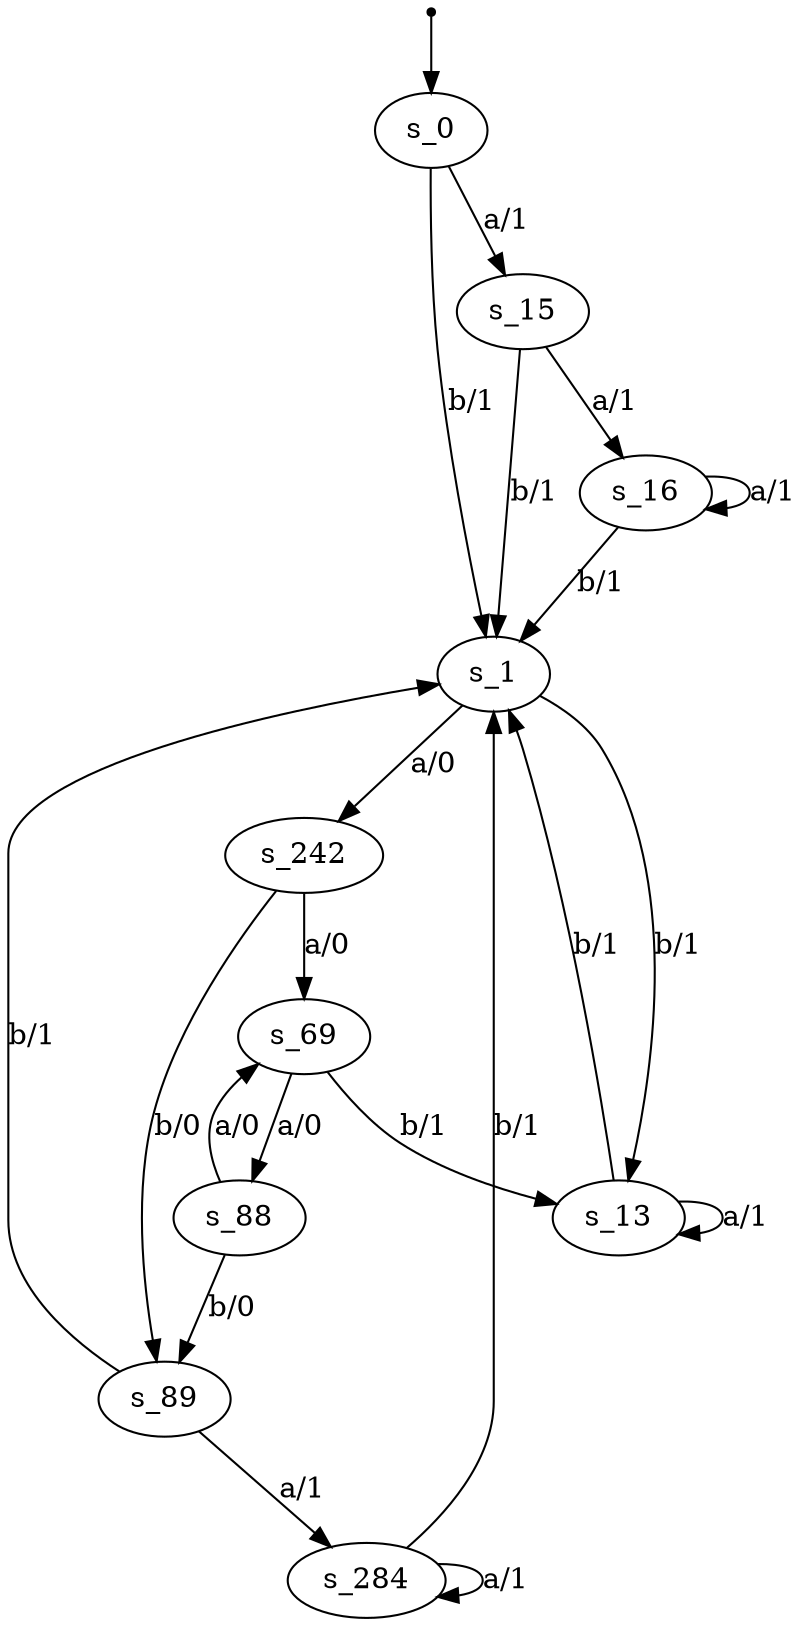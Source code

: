 digraph fsm {
	s_0 [root=true]
	s_1
	s_242
	s_89
	s_13
	s_69
	s_88
	s_284
	s_15
	s_16
	qi [shape = point]
	qi -> s_0
	s_0 -> s_1 [label="b/1"]
	s_1 -> s_242 [label="a/0"]
	s_242 -> s_89 [label="b/0"]
	s_89 -> s_1 [label="b/1"]
	s_1 -> s_13 [label="b/1"]
	s_13 -> s_1 [label="b/1"]
	s_242 -> s_69 [label="a/0"]
	s_69 -> s_88 [label="a/0"]
	s_88 -> s_69 [label="a/0"]
	s_69 -> s_13 [label="b/1"]
	s_13 -> s_13 [label="a/1"]
	s_89 -> s_284 [label="a/1"]
	s_284 -> s_1 [label="b/1"]
	s_284 -> s_284 [label="a/1"]
	s_88 -> s_89 [label="b/0"]
	s_0 -> s_15 [label="a/1"]
	s_15 -> s_16 [label="a/1"]
	s_16 -> s_16 [label="a/1"]
	s_16 -> s_1 [label="b/1"]
	s_15 -> s_1 [label="b/1"]
}